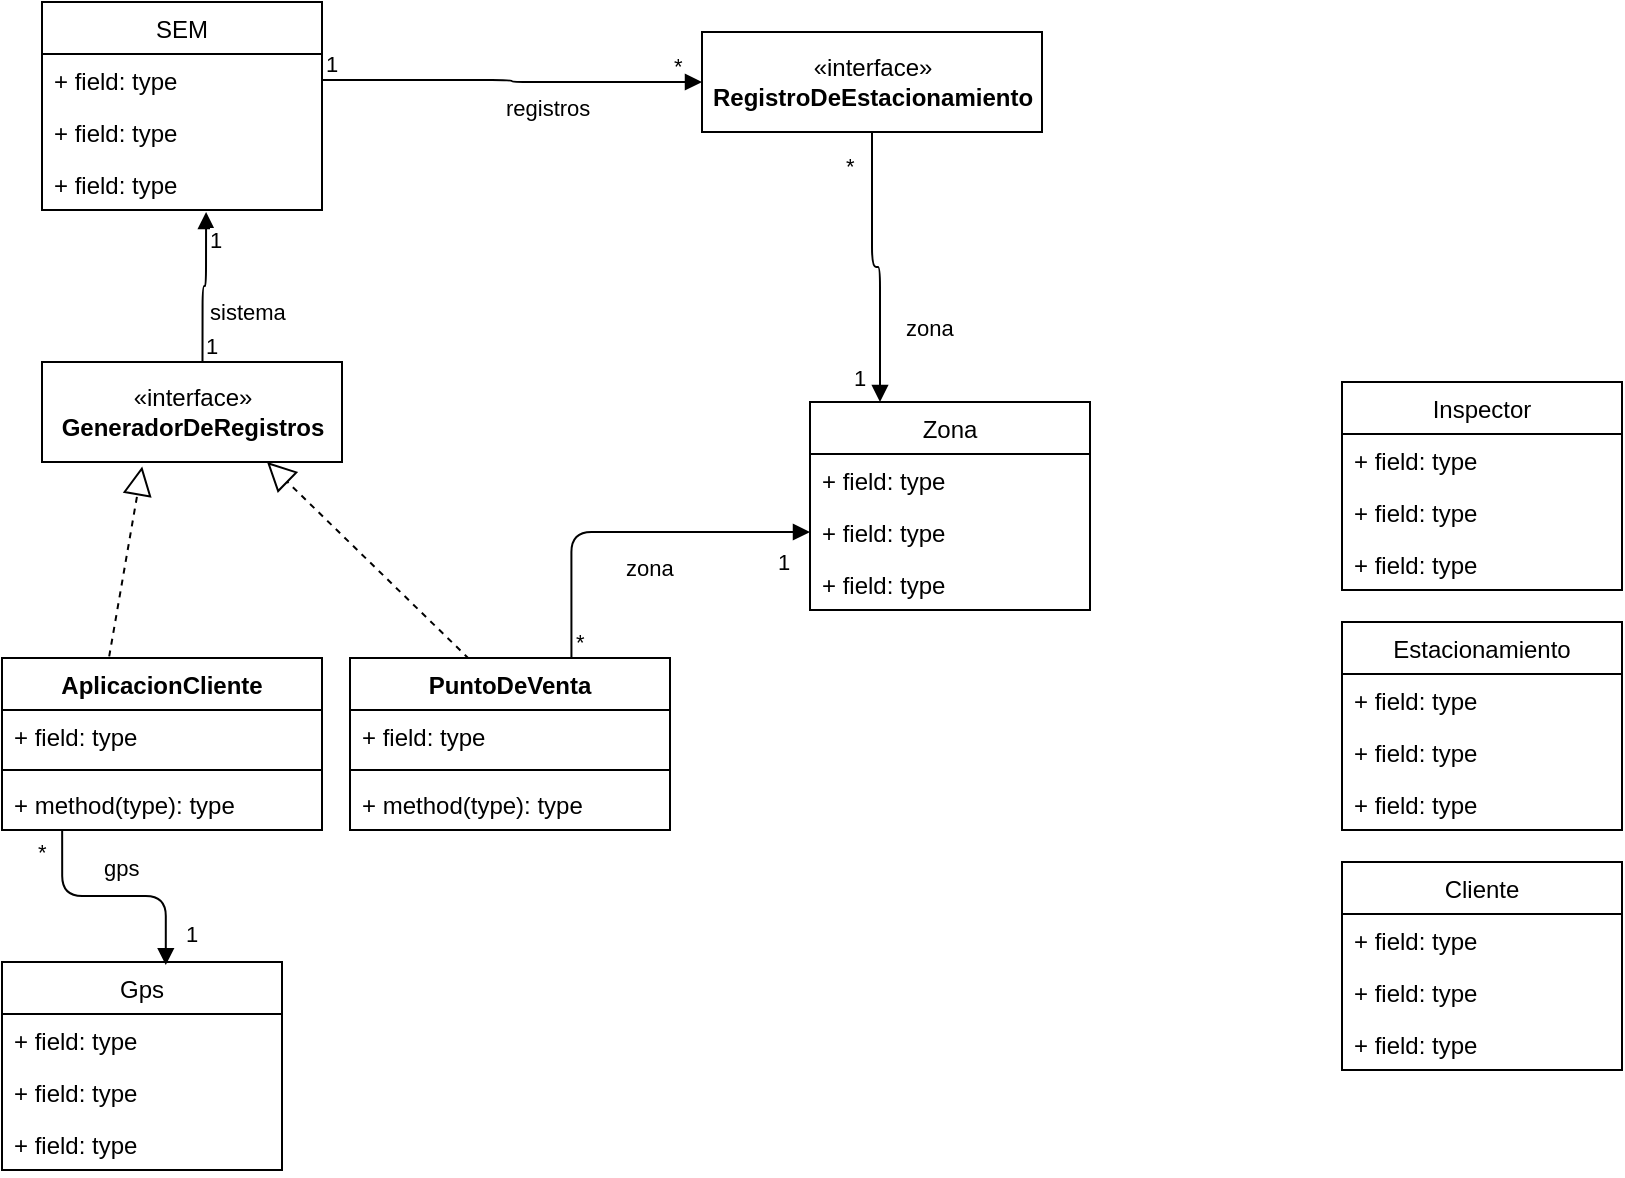 <mxfile version="13.8.1" type="github">
  <diagram id="UriEQa8C2BqxbSiIbaLs" name="Page-1">
    <mxGraphModel dx="1231" dy="643" grid="1" gridSize="10" guides="1" tooltips="1" connect="1" arrows="1" fold="1" page="1" pageScale="1" pageWidth="827" pageHeight="1169" math="0" shadow="0">
      <root>
        <mxCell id="0" />
        <mxCell id="1" parent="0" />
        <mxCell id="NcA4P1eKTkoyZQPD7PHx-1" value="SEM" style="swimlane;fontStyle=0;childLayout=stackLayout;horizontal=1;startSize=26;fillColor=none;horizontalStack=0;resizeParent=1;resizeParentMax=0;resizeLast=0;collapsible=1;marginBottom=0;" parent="1" vertex="1">
          <mxGeometry x="30" y="20" width="140" height="104" as="geometry" />
        </mxCell>
        <mxCell id="NcA4P1eKTkoyZQPD7PHx-2" value="+ field: type" style="text;strokeColor=none;fillColor=none;align=left;verticalAlign=top;spacingLeft=4;spacingRight=4;overflow=hidden;rotatable=0;points=[[0,0.5],[1,0.5]];portConstraint=eastwest;" parent="NcA4P1eKTkoyZQPD7PHx-1" vertex="1">
          <mxGeometry y="26" width="140" height="26" as="geometry" />
        </mxCell>
        <mxCell id="NcA4P1eKTkoyZQPD7PHx-3" value="+ field: type" style="text;strokeColor=none;fillColor=none;align=left;verticalAlign=top;spacingLeft=4;spacingRight=4;overflow=hidden;rotatable=0;points=[[0,0.5],[1,0.5]];portConstraint=eastwest;" parent="NcA4P1eKTkoyZQPD7PHx-1" vertex="1">
          <mxGeometry y="52" width="140" height="26" as="geometry" />
        </mxCell>
        <mxCell id="NcA4P1eKTkoyZQPD7PHx-4" value="+ field: type" style="text;strokeColor=none;fillColor=none;align=left;verticalAlign=top;spacingLeft=4;spacingRight=4;overflow=hidden;rotatable=0;points=[[0,0.5],[1,0.5]];portConstraint=eastwest;" parent="NcA4P1eKTkoyZQPD7PHx-1" vertex="1">
          <mxGeometry y="78" width="140" height="26" as="geometry" />
        </mxCell>
        <mxCell id="VB39YqvQ5aaG4hXCd4-X-29" value="«interface»&lt;br&gt;&lt;b&gt;RegistroDeEstacionamiento&lt;/b&gt;" style="html=1;" vertex="1" parent="1">
          <mxGeometry x="360" y="35" width="170" height="50" as="geometry" />
        </mxCell>
        <mxCell id="VB39YqvQ5aaG4hXCd4-X-38" value="registros" style="endArrow=block;endFill=1;html=1;edgeStyle=orthogonalEdgeStyle;align=left;verticalAlign=top;entryX=0;entryY=0.5;entryDx=0;entryDy=0;exitX=1;exitY=0.5;exitDx=0;exitDy=0;" edge="1" parent="1" source="NcA4P1eKTkoyZQPD7PHx-2" target="VB39YqvQ5aaG4hXCd4-X-29">
          <mxGeometry x="0.005" y="-5" relative="1" as="geometry">
            <mxPoint x="190" y="60" as="sourcePoint" />
            <mxPoint x="350" y="60" as="targetPoint" />
            <mxPoint x="-5" y="-5" as="offset" />
          </mxGeometry>
        </mxCell>
        <mxCell id="VB39YqvQ5aaG4hXCd4-X-39" value="1" style="edgeLabel;resizable=0;html=1;align=left;verticalAlign=bottom;" connectable="0" vertex="1" parent="VB39YqvQ5aaG4hXCd4-X-38">
          <mxGeometry x="-1" relative="1" as="geometry" />
        </mxCell>
        <mxCell id="VB39YqvQ5aaG4hXCd4-X-40" value="*" style="edgeLabel;resizable=0;html=1;align=left;verticalAlign=bottom;" connectable="0" vertex="1" parent="1">
          <mxGeometry x="344" y="60" as="geometry" />
        </mxCell>
        <mxCell id="VB39YqvQ5aaG4hXCd4-X-41" value="«interface»&lt;br&gt;&lt;b&gt;GeneradorDeRegistros&lt;/b&gt;" style="html=1;" vertex="1" parent="1">
          <mxGeometry x="30" y="200" width="150" height="50" as="geometry" />
        </mxCell>
        <mxCell id="VB39YqvQ5aaG4hXCd4-X-13" value="Inspector" style="swimlane;fontStyle=0;childLayout=stackLayout;horizontal=1;startSize=26;fillColor=none;horizontalStack=0;resizeParent=1;resizeParentMax=0;resizeLast=0;collapsible=1;marginBottom=0;" vertex="1" parent="1">
          <mxGeometry x="680" y="210" width="140" height="104" as="geometry" />
        </mxCell>
        <mxCell id="VB39YqvQ5aaG4hXCd4-X-14" value="+ field: type" style="text;strokeColor=none;fillColor=none;align=left;verticalAlign=top;spacingLeft=4;spacingRight=4;overflow=hidden;rotatable=0;points=[[0,0.5],[1,0.5]];portConstraint=eastwest;" vertex="1" parent="VB39YqvQ5aaG4hXCd4-X-13">
          <mxGeometry y="26" width="140" height="26" as="geometry" />
        </mxCell>
        <mxCell id="VB39YqvQ5aaG4hXCd4-X-15" value="+ field: type" style="text;strokeColor=none;fillColor=none;align=left;verticalAlign=top;spacingLeft=4;spacingRight=4;overflow=hidden;rotatable=0;points=[[0,0.5],[1,0.5]];portConstraint=eastwest;" vertex="1" parent="VB39YqvQ5aaG4hXCd4-X-13">
          <mxGeometry y="52" width="140" height="26" as="geometry" />
        </mxCell>
        <mxCell id="VB39YqvQ5aaG4hXCd4-X-16" value="+ field: type" style="text;strokeColor=none;fillColor=none;align=left;verticalAlign=top;spacingLeft=4;spacingRight=4;overflow=hidden;rotatable=0;points=[[0,0.5],[1,0.5]];portConstraint=eastwest;" vertex="1" parent="VB39YqvQ5aaG4hXCd4-X-13">
          <mxGeometry y="78" width="140" height="26" as="geometry" />
        </mxCell>
        <mxCell id="VB39YqvQ5aaG4hXCd4-X-1" value="Estacionamiento" style="swimlane;fontStyle=0;childLayout=stackLayout;horizontal=1;startSize=26;fillColor=none;horizontalStack=0;resizeParent=1;resizeParentMax=0;resizeLast=0;collapsible=1;marginBottom=0;" vertex="1" parent="1">
          <mxGeometry x="680" y="330" width="140" height="104" as="geometry" />
        </mxCell>
        <mxCell id="VB39YqvQ5aaG4hXCd4-X-2" value="+ field: type" style="text;strokeColor=none;fillColor=none;align=left;verticalAlign=top;spacingLeft=4;spacingRight=4;overflow=hidden;rotatable=0;points=[[0,0.5],[1,0.5]];portConstraint=eastwest;" vertex="1" parent="VB39YqvQ5aaG4hXCd4-X-1">
          <mxGeometry y="26" width="140" height="26" as="geometry" />
        </mxCell>
        <mxCell id="VB39YqvQ5aaG4hXCd4-X-3" value="+ field: type" style="text;strokeColor=none;fillColor=none;align=left;verticalAlign=top;spacingLeft=4;spacingRight=4;overflow=hidden;rotatable=0;points=[[0,0.5],[1,0.5]];portConstraint=eastwest;" vertex="1" parent="VB39YqvQ5aaG4hXCd4-X-1">
          <mxGeometry y="52" width="140" height="26" as="geometry" />
        </mxCell>
        <mxCell id="VB39YqvQ5aaG4hXCd4-X-4" value="+ field: type" style="text;strokeColor=none;fillColor=none;align=left;verticalAlign=top;spacingLeft=4;spacingRight=4;overflow=hidden;rotatable=0;points=[[0,0.5],[1,0.5]];portConstraint=eastwest;" vertex="1" parent="VB39YqvQ5aaG4hXCd4-X-1">
          <mxGeometry y="78" width="140" height="26" as="geometry" />
        </mxCell>
        <mxCell id="VB39YqvQ5aaG4hXCd4-X-5" value="Cliente" style="swimlane;fontStyle=0;childLayout=stackLayout;horizontal=1;startSize=26;fillColor=none;horizontalStack=0;resizeParent=1;resizeParentMax=0;resizeLast=0;collapsible=1;marginBottom=0;" vertex="1" parent="1">
          <mxGeometry x="680" y="450" width="140" height="104" as="geometry" />
        </mxCell>
        <mxCell id="VB39YqvQ5aaG4hXCd4-X-6" value="+ field: type" style="text;strokeColor=none;fillColor=none;align=left;verticalAlign=top;spacingLeft=4;spacingRight=4;overflow=hidden;rotatable=0;points=[[0,0.5],[1,0.5]];portConstraint=eastwest;" vertex="1" parent="VB39YqvQ5aaG4hXCd4-X-5">
          <mxGeometry y="26" width="140" height="26" as="geometry" />
        </mxCell>
        <mxCell id="VB39YqvQ5aaG4hXCd4-X-7" value="+ field: type" style="text;strokeColor=none;fillColor=none;align=left;verticalAlign=top;spacingLeft=4;spacingRight=4;overflow=hidden;rotatable=0;points=[[0,0.5],[1,0.5]];portConstraint=eastwest;" vertex="1" parent="VB39YqvQ5aaG4hXCd4-X-5">
          <mxGeometry y="52" width="140" height="26" as="geometry" />
        </mxCell>
        <mxCell id="VB39YqvQ5aaG4hXCd4-X-8" value="+ field: type" style="text;strokeColor=none;fillColor=none;align=left;verticalAlign=top;spacingLeft=4;spacingRight=4;overflow=hidden;rotatable=0;points=[[0,0.5],[1,0.5]];portConstraint=eastwest;" vertex="1" parent="VB39YqvQ5aaG4hXCd4-X-5">
          <mxGeometry y="78" width="140" height="26" as="geometry" />
        </mxCell>
        <mxCell id="VB39YqvQ5aaG4hXCd4-X-42" value="sistema" style="endArrow=block;endFill=1;html=1;edgeStyle=orthogonalEdgeStyle;align=left;verticalAlign=top;exitX=0.535;exitY=0;exitDx=0;exitDy=0;exitPerimeter=0;entryX=0.586;entryY=1.038;entryDx=0;entryDy=0;entryPerimeter=0;" edge="1" parent="1" source="VB39YqvQ5aaG4hXCd4-X-41" target="NcA4P1eKTkoyZQPD7PHx-4">
          <mxGeometry x="0.035" relative="1" as="geometry">
            <mxPoint x="110" y="194" as="sourcePoint" />
            <mxPoint x="110" y="130" as="targetPoint" />
            <Array as="points" />
            <mxPoint as="offset" />
          </mxGeometry>
        </mxCell>
        <mxCell id="VB39YqvQ5aaG4hXCd4-X-43" value="1" style="edgeLabel;resizable=0;html=1;align=left;verticalAlign=bottom;" connectable="0" vertex="1" parent="VB39YqvQ5aaG4hXCd4-X-42">
          <mxGeometry x="-1" relative="1" as="geometry" />
        </mxCell>
        <mxCell id="VB39YqvQ5aaG4hXCd4-X-44" value="1" style="edgeLabel;resizable=0;html=1;align=left;verticalAlign=bottom;" connectable="0" vertex="1" parent="1">
          <mxGeometry x="120.25" y="220" as="geometry">
            <mxPoint x="-8" y="-73" as="offset" />
          </mxGeometry>
        </mxCell>
        <mxCell id="VB39YqvQ5aaG4hXCd4-X-56" value="" style="endArrow=block;dashed=1;endFill=0;endSize=12;html=1;entryX=0.75;entryY=1;entryDx=0;entryDy=0;exitX=0.372;exitY=0.005;exitDx=0;exitDy=0;exitPerimeter=0;" edge="1" parent="1" source="VB39YqvQ5aaG4hXCd4-X-45" target="VB39YqvQ5aaG4hXCd4-X-41">
          <mxGeometry width="160" relative="1" as="geometry">
            <mxPoint x="75" y="360" as="sourcePoint" />
            <mxPoint x="125" y="270" as="targetPoint" />
          </mxGeometry>
        </mxCell>
        <mxCell id="VB39YqvQ5aaG4hXCd4-X-57" value="" style="endArrow=block;dashed=1;endFill=0;endSize=12;html=1;exitX=0.335;exitY=-0.009;exitDx=0;exitDy=0;exitPerimeter=0;entryX=0.334;entryY=1.044;entryDx=0;entryDy=0;entryPerimeter=0;" edge="1" parent="1" source="VB39YqvQ5aaG4hXCd4-X-49" target="VB39YqvQ5aaG4hXCd4-X-41">
          <mxGeometry width="160" relative="1" as="geometry">
            <mxPoint x="230" y="340" as="sourcePoint" />
            <mxPoint x="150" y="250" as="targetPoint" />
          </mxGeometry>
        </mxCell>
        <mxCell id="VB39YqvQ5aaG4hXCd4-X-49" value="AplicacionCliente" style="swimlane;fontStyle=1;align=center;verticalAlign=top;childLayout=stackLayout;horizontal=1;startSize=26;horizontalStack=0;resizeParent=1;resizeParentMax=0;resizeLast=0;collapsible=1;marginBottom=0;" vertex="1" parent="1">
          <mxGeometry x="10" y="348" width="160" height="86" as="geometry" />
        </mxCell>
        <mxCell id="VB39YqvQ5aaG4hXCd4-X-50" value="+ field: type" style="text;strokeColor=none;fillColor=none;align=left;verticalAlign=top;spacingLeft=4;spacingRight=4;overflow=hidden;rotatable=0;points=[[0,0.5],[1,0.5]];portConstraint=eastwest;" vertex="1" parent="VB39YqvQ5aaG4hXCd4-X-49">
          <mxGeometry y="26" width="160" height="26" as="geometry" />
        </mxCell>
        <mxCell id="VB39YqvQ5aaG4hXCd4-X-51" value="" style="line;strokeWidth=1;fillColor=none;align=left;verticalAlign=middle;spacingTop=-1;spacingLeft=3;spacingRight=3;rotatable=0;labelPosition=right;points=[];portConstraint=eastwest;" vertex="1" parent="VB39YqvQ5aaG4hXCd4-X-49">
          <mxGeometry y="52" width="160" height="8" as="geometry" />
        </mxCell>
        <mxCell id="VB39YqvQ5aaG4hXCd4-X-52" value="+ method(type): type" style="text;strokeColor=none;fillColor=none;align=left;verticalAlign=top;spacingLeft=4;spacingRight=4;overflow=hidden;rotatable=0;points=[[0,0.5],[1,0.5]];portConstraint=eastwest;" vertex="1" parent="VB39YqvQ5aaG4hXCd4-X-49">
          <mxGeometry y="60" width="160" height="26" as="geometry" />
        </mxCell>
        <mxCell id="VB39YqvQ5aaG4hXCd4-X-45" value="PuntoDeVenta" style="swimlane;fontStyle=1;align=center;verticalAlign=top;childLayout=stackLayout;horizontal=1;startSize=26;horizontalStack=0;resizeParent=1;resizeParentMax=0;resizeLast=0;collapsible=1;marginBottom=0;" vertex="1" parent="1">
          <mxGeometry x="184" y="348" width="160" height="86" as="geometry" />
        </mxCell>
        <mxCell id="VB39YqvQ5aaG4hXCd4-X-46" value="+ field: type" style="text;strokeColor=none;fillColor=none;align=left;verticalAlign=top;spacingLeft=4;spacingRight=4;overflow=hidden;rotatable=0;points=[[0,0.5],[1,0.5]];portConstraint=eastwest;" vertex="1" parent="VB39YqvQ5aaG4hXCd4-X-45">
          <mxGeometry y="26" width="160" height="26" as="geometry" />
        </mxCell>
        <mxCell id="VB39YqvQ5aaG4hXCd4-X-47" value="" style="line;strokeWidth=1;fillColor=none;align=left;verticalAlign=middle;spacingTop=-1;spacingLeft=3;spacingRight=3;rotatable=0;labelPosition=right;points=[];portConstraint=eastwest;" vertex="1" parent="VB39YqvQ5aaG4hXCd4-X-45">
          <mxGeometry y="52" width="160" height="8" as="geometry" />
        </mxCell>
        <mxCell id="VB39YqvQ5aaG4hXCd4-X-48" value="+ method(type): type" style="text;strokeColor=none;fillColor=none;align=left;verticalAlign=top;spacingLeft=4;spacingRight=4;overflow=hidden;rotatable=0;points=[[0,0.5],[1,0.5]];portConstraint=eastwest;" vertex="1" parent="VB39YqvQ5aaG4hXCd4-X-45">
          <mxGeometry y="60" width="160" height="26" as="geometry" />
        </mxCell>
        <mxCell id="VB39YqvQ5aaG4hXCd4-X-58" value="Zona" style="swimlane;fontStyle=0;childLayout=stackLayout;horizontal=1;startSize=26;fillColor=none;horizontalStack=0;resizeParent=1;resizeParentMax=0;resizeLast=0;collapsible=1;marginBottom=0;" vertex="1" parent="1">
          <mxGeometry x="414" y="220" width="140" height="104" as="geometry" />
        </mxCell>
        <mxCell id="VB39YqvQ5aaG4hXCd4-X-59" value="+ field: type" style="text;strokeColor=none;fillColor=none;align=left;verticalAlign=top;spacingLeft=4;spacingRight=4;overflow=hidden;rotatable=0;points=[[0,0.5],[1,0.5]];portConstraint=eastwest;" vertex="1" parent="VB39YqvQ5aaG4hXCd4-X-58">
          <mxGeometry y="26" width="140" height="26" as="geometry" />
        </mxCell>
        <mxCell id="VB39YqvQ5aaG4hXCd4-X-60" value="+ field: type" style="text;strokeColor=none;fillColor=none;align=left;verticalAlign=top;spacingLeft=4;spacingRight=4;overflow=hidden;rotatable=0;points=[[0,0.5],[1,0.5]];portConstraint=eastwest;" vertex="1" parent="VB39YqvQ5aaG4hXCd4-X-58">
          <mxGeometry y="52" width="140" height="26" as="geometry" />
        </mxCell>
        <mxCell id="VB39YqvQ5aaG4hXCd4-X-61" value="+ field: type" style="text;strokeColor=none;fillColor=none;align=left;verticalAlign=top;spacingLeft=4;spacingRight=4;overflow=hidden;rotatable=0;points=[[0,0.5],[1,0.5]];portConstraint=eastwest;" vertex="1" parent="VB39YqvQ5aaG4hXCd4-X-58">
          <mxGeometry y="78" width="140" height="26" as="geometry" />
        </mxCell>
        <mxCell id="VB39YqvQ5aaG4hXCd4-X-62" value="Gps" style="swimlane;fontStyle=0;childLayout=stackLayout;horizontal=1;startSize=26;fillColor=none;horizontalStack=0;resizeParent=1;resizeParentMax=0;resizeLast=0;collapsible=1;marginBottom=0;" vertex="1" parent="1">
          <mxGeometry x="10" y="500" width="140" height="104" as="geometry" />
        </mxCell>
        <mxCell id="VB39YqvQ5aaG4hXCd4-X-63" value="+ field: type" style="text;strokeColor=none;fillColor=none;align=left;verticalAlign=top;spacingLeft=4;spacingRight=4;overflow=hidden;rotatable=0;points=[[0,0.5],[1,0.5]];portConstraint=eastwest;" vertex="1" parent="VB39YqvQ5aaG4hXCd4-X-62">
          <mxGeometry y="26" width="140" height="26" as="geometry" />
        </mxCell>
        <mxCell id="VB39YqvQ5aaG4hXCd4-X-64" value="+ field: type" style="text;strokeColor=none;fillColor=none;align=left;verticalAlign=top;spacingLeft=4;spacingRight=4;overflow=hidden;rotatable=0;points=[[0,0.5],[1,0.5]];portConstraint=eastwest;" vertex="1" parent="VB39YqvQ5aaG4hXCd4-X-62">
          <mxGeometry y="52" width="140" height="26" as="geometry" />
        </mxCell>
        <mxCell id="VB39YqvQ5aaG4hXCd4-X-65" value="+ field: type" style="text;strokeColor=none;fillColor=none;align=left;verticalAlign=top;spacingLeft=4;spacingRight=4;overflow=hidden;rotatable=0;points=[[0,0.5],[1,0.5]];portConstraint=eastwest;" vertex="1" parent="VB39YqvQ5aaG4hXCd4-X-62">
          <mxGeometry y="78" width="140" height="26" as="geometry" />
        </mxCell>
        <mxCell id="VB39YqvQ5aaG4hXCd4-X-67" value="gps" style="endArrow=block;endFill=1;html=1;edgeStyle=orthogonalEdgeStyle;align=left;verticalAlign=top;exitX=0.188;exitY=1.02;exitDx=0;exitDy=0;exitPerimeter=0;entryX=0.585;entryY=0.015;entryDx=0;entryDy=0;entryPerimeter=0;" edge="1" parent="1" source="VB39YqvQ5aaG4hXCd4-X-52" target="VB39YqvQ5aaG4hXCd4-X-62">
          <mxGeometry x="-0.118" y="27" relative="1" as="geometry">
            <mxPoint x="79" y="445" as="sourcePoint" />
            <mxPoint x="79" y="500" as="targetPoint" />
            <mxPoint x="-1" as="offset" />
          </mxGeometry>
        </mxCell>
        <mxCell id="VB39YqvQ5aaG4hXCd4-X-68" value="*" style="edgeLabel;resizable=0;html=1;align=left;verticalAlign=bottom;" connectable="0" vertex="1" parent="VB39YqvQ5aaG4hXCd4-X-67">
          <mxGeometry x="-1" relative="1" as="geometry">
            <mxPoint x="-14" y="19" as="offset" />
          </mxGeometry>
        </mxCell>
        <mxCell id="VB39YqvQ5aaG4hXCd4-X-69" value="1" style="edgeLabel;resizable=0;html=1;align=left;verticalAlign=bottom;" connectable="0" vertex="1" parent="1">
          <mxGeometry x="40.0" y="470" as="geometry">
            <mxPoint x="60" y="24" as="offset" />
          </mxGeometry>
        </mxCell>
        <mxCell id="VB39YqvQ5aaG4hXCd4-X-70" value="zona" style="endArrow=block;endFill=1;html=1;edgeStyle=orthogonalEdgeStyle;align=left;verticalAlign=top;exitX=0.692;exitY=0.005;exitDx=0;exitDy=0;exitPerimeter=0;" edge="1" parent="1" source="VB39YqvQ5aaG4hXCd4-X-45" target="VB39YqvQ5aaG4hXCd4-X-60">
          <mxGeometry x="-0.361" y="-25" relative="1" as="geometry">
            <mxPoint x="340" y="200" as="sourcePoint" />
            <mxPoint x="500" y="200" as="targetPoint" />
            <mxPoint as="offset" />
          </mxGeometry>
        </mxCell>
        <mxCell id="VB39YqvQ5aaG4hXCd4-X-71" value="*" style="edgeLabel;resizable=0;html=1;align=left;verticalAlign=bottom;" connectable="0" vertex="1" parent="VB39YqvQ5aaG4hXCd4-X-70">
          <mxGeometry x="-1" relative="1" as="geometry" />
        </mxCell>
        <mxCell id="VB39YqvQ5aaG4hXCd4-X-72" value="1" style="edgeLabel;resizable=0;html=1;align=left;verticalAlign=bottom;" connectable="0" vertex="1" parent="1">
          <mxGeometry x="304.72" y="358.43" as="geometry">
            <mxPoint x="91" y="-50" as="offset" />
          </mxGeometry>
        </mxCell>
        <mxCell id="VB39YqvQ5aaG4hXCd4-X-73" value="zona" style="endArrow=block;endFill=1;html=1;edgeStyle=orthogonalEdgeStyle;align=left;verticalAlign=top;exitX=0.5;exitY=1;exitDx=0;exitDy=0;entryX=0.25;entryY=0;entryDx=0;entryDy=0;" edge="1" parent="1" source="VB39YqvQ5aaG4hXCd4-X-29" target="VB39YqvQ5aaG4hXCd4-X-58">
          <mxGeometry x="0.281" y="11" relative="1" as="geometry">
            <mxPoint x="370" y="190" as="sourcePoint" />
            <mxPoint x="530" y="190" as="targetPoint" />
            <mxPoint as="offset" />
          </mxGeometry>
        </mxCell>
        <mxCell id="VB39YqvQ5aaG4hXCd4-X-74" value="*" style="edgeLabel;resizable=0;html=1;align=left;verticalAlign=bottom;" connectable="0" vertex="1" parent="VB39YqvQ5aaG4hXCd4-X-73">
          <mxGeometry x="-1" relative="1" as="geometry">
            <mxPoint x="-15" y="25" as="offset" />
          </mxGeometry>
        </mxCell>
        <mxCell id="VB39YqvQ5aaG4hXCd4-X-75" value="1" style="edgeLabel;resizable=0;html=1;align=left;verticalAlign=bottom;" connectable="0" vertex="1" parent="1">
          <mxGeometry x="440" y="120" as="geometry">
            <mxPoint x="-6" y="96" as="offset" />
          </mxGeometry>
        </mxCell>
      </root>
    </mxGraphModel>
  </diagram>
</mxfile>
